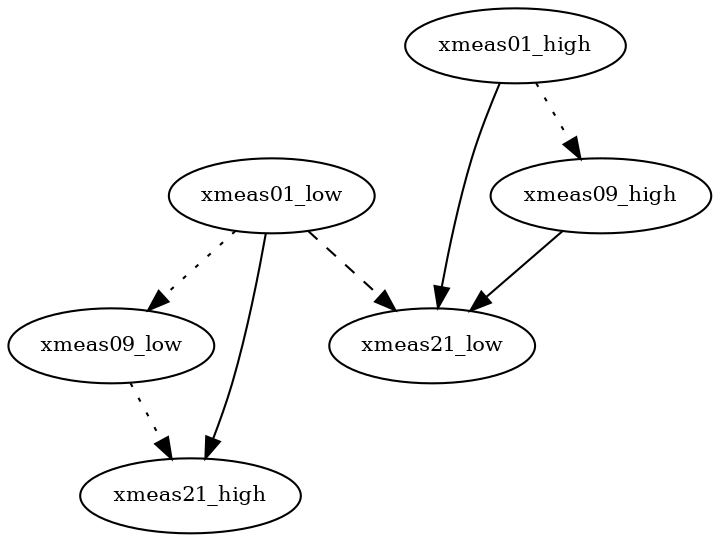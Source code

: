digraph {
	0 [label=xmeas01_low fontsize=10 shape=oval width=0]
	4 [label=xmeas09_low fontsize=10 shape=oval width=0]
	5 [label=xmeas21_low fontsize=10 shape=oval width=0]
	6 [label=xmeas01_high fontsize=10 shape=oval width=0]
	10 [label=xmeas09_high fontsize=10 shape=oval width=0]
	11 [label=xmeas21_high fontsize=10 shape=oval width=0]
	0 -> 4 [label="" style=dotted weight=5]
	0 -> 5 [label="" style=dashed weight=5]
	6 -> 5 [label="" style=solid weight=5]
	10 -> 5 [label="" style=solid weight=5]
	6 -> 10 [label="" style=dotted weight=5]
	0 -> 11 [label="" style=solid weight=5]
	4 -> 11 [label="" style=dotted weight=5]
}

